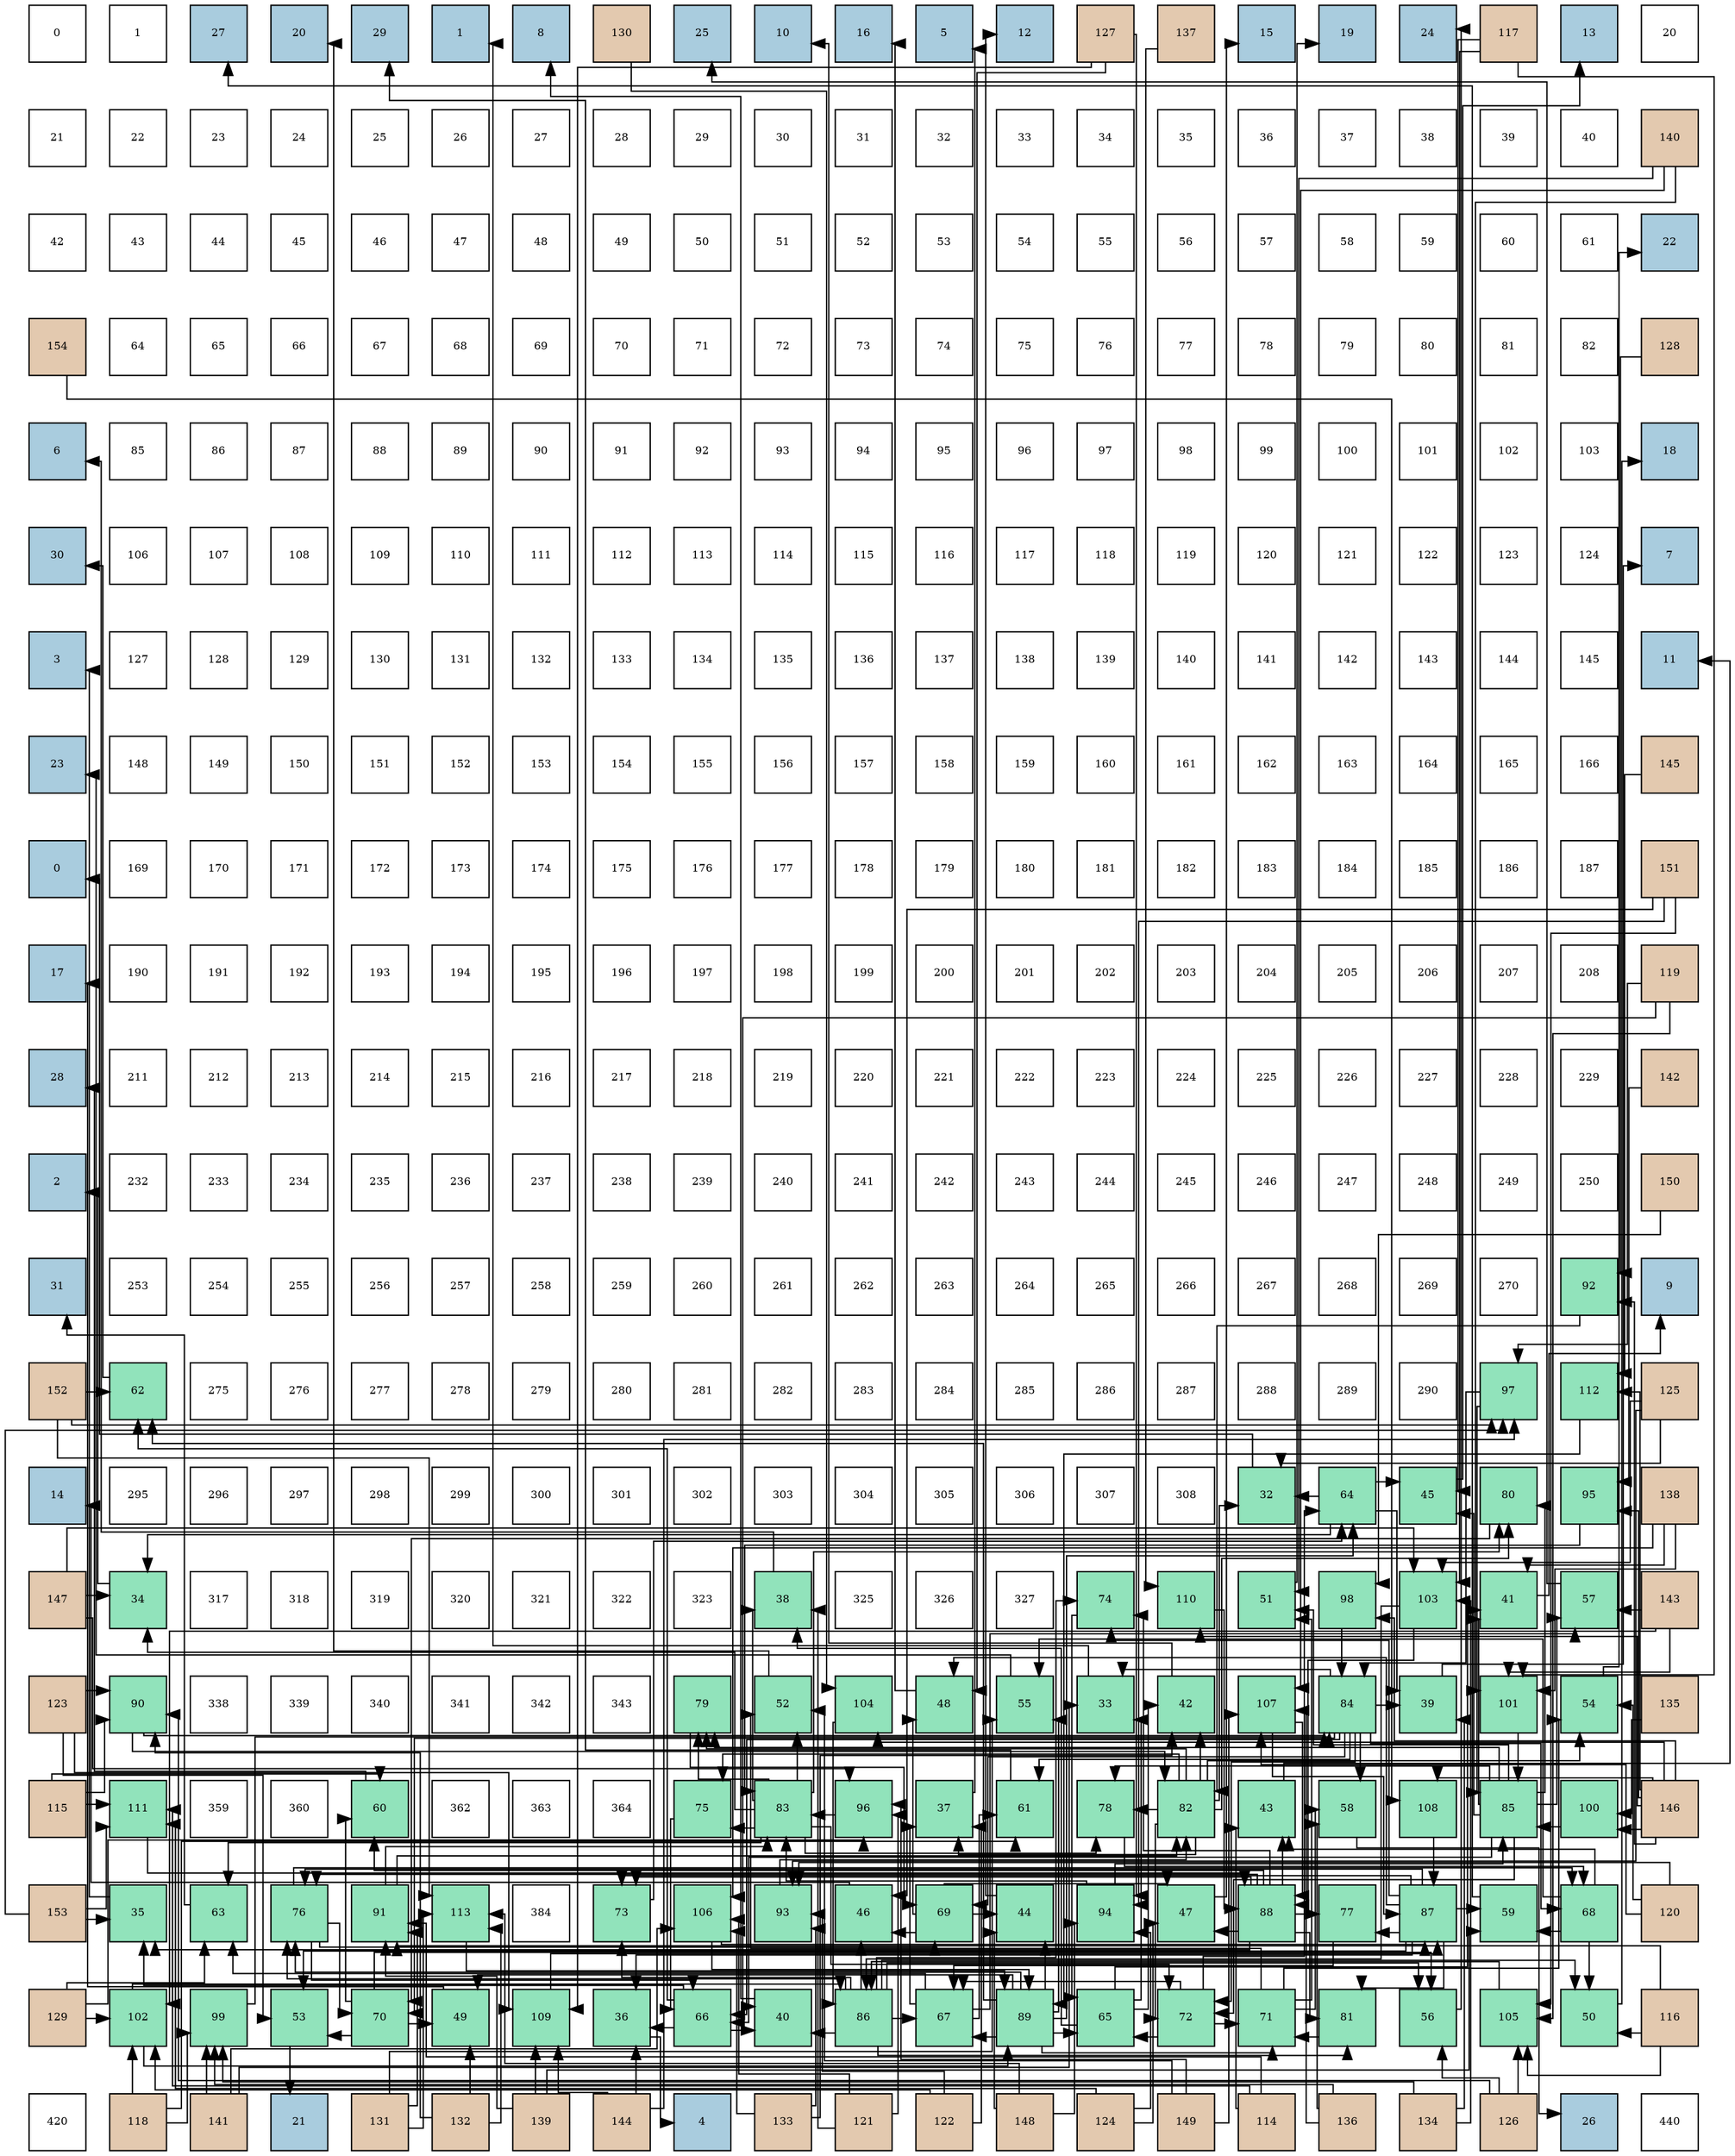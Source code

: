 digraph layout{
 rankdir=TB;
 splines=ortho;
 node [style=filled shape=square fixedsize=true width=0.6];
0[label="0", fontsize=8, fillcolor="#ffffff"];
1[label="1", fontsize=8, fillcolor="#ffffff"];
2[label="27", fontsize=8, fillcolor="#a9ccde"];
3[label="20", fontsize=8, fillcolor="#a9ccde"];
4[label="29", fontsize=8, fillcolor="#a9ccde"];
5[label="1", fontsize=8, fillcolor="#a9ccde"];
6[label="8", fontsize=8, fillcolor="#a9ccde"];
7[label="130", fontsize=8, fillcolor="#e3c9af"];
8[label="25", fontsize=8, fillcolor="#a9ccde"];
9[label="10", fontsize=8, fillcolor="#a9ccde"];
10[label="16", fontsize=8, fillcolor="#a9ccde"];
11[label="5", fontsize=8, fillcolor="#a9ccde"];
12[label="12", fontsize=8, fillcolor="#a9ccde"];
13[label="127", fontsize=8, fillcolor="#e3c9af"];
14[label="137", fontsize=8, fillcolor="#e3c9af"];
15[label="15", fontsize=8, fillcolor="#a9ccde"];
16[label="19", fontsize=8, fillcolor="#a9ccde"];
17[label="24", fontsize=8, fillcolor="#a9ccde"];
18[label="117", fontsize=8, fillcolor="#e3c9af"];
19[label="13", fontsize=8, fillcolor="#a9ccde"];
20[label="20", fontsize=8, fillcolor="#ffffff"];
21[label="21", fontsize=8, fillcolor="#ffffff"];
22[label="22", fontsize=8, fillcolor="#ffffff"];
23[label="23", fontsize=8, fillcolor="#ffffff"];
24[label="24", fontsize=8, fillcolor="#ffffff"];
25[label="25", fontsize=8, fillcolor="#ffffff"];
26[label="26", fontsize=8, fillcolor="#ffffff"];
27[label="27", fontsize=8, fillcolor="#ffffff"];
28[label="28", fontsize=8, fillcolor="#ffffff"];
29[label="29", fontsize=8, fillcolor="#ffffff"];
30[label="30", fontsize=8, fillcolor="#ffffff"];
31[label="31", fontsize=8, fillcolor="#ffffff"];
32[label="32", fontsize=8, fillcolor="#ffffff"];
33[label="33", fontsize=8, fillcolor="#ffffff"];
34[label="34", fontsize=8, fillcolor="#ffffff"];
35[label="35", fontsize=8, fillcolor="#ffffff"];
36[label="36", fontsize=8, fillcolor="#ffffff"];
37[label="37", fontsize=8, fillcolor="#ffffff"];
38[label="38", fontsize=8, fillcolor="#ffffff"];
39[label="39", fontsize=8, fillcolor="#ffffff"];
40[label="40", fontsize=8, fillcolor="#ffffff"];
41[label="140", fontsize=8, fillcolor="#e3c9af"];
42[label="42", fontsize=8, fillcolor="#ffffff"];
43[label="43", fontsize=8, fillcolor="#ffffff"];
44[label="44", fontsize=8, fillcolor="#ffffff"];
45[label="45", fontsize=8, fillcolor="#ffffff"];
46[label="46", fontsize=8, fillcolor="#ffffff"];
47[label="47", fontsize=8, fillcolor="#ffffff"];
48[label="48", fontsize=8, fillcolor="#ffffff"];
49[label="49", fontsize=8, fillcolor="#ffffff"];
50[label="50", fontsize=8, fillcolor="#ffffff"];
51[label="51", fontsize=8, fillcolor="#ffffff"];
52[label="52", fontsize=8, fillcolor="#ffffff"];
53[label="53", fontsize=8, fillcolor="#ffffff"];
54[label="54", fontsize=8, fillcolor="#ffffff"];
55[label="55", fontsize=8, fillcolor="#ffffff"];
56[label="56", fontsize=8, fillcolor="#ffffff"];
57[label="57", fontsize=8, fillcolor="#ffffff"];
58[label="58", fontsize=8, fillcolor="#ffffff"];
59[label="59", fontsize=8, fillcolor="#ffffff"];
60[label="60", fontsize=8, fillcolor="#ffffff"];
61[label="61", fontsize=8, fillcolor="#ffffff"];
62[label="22", fontsize=8, fillcolor="#a9ccde"];
63[label="154", fontsize=8, fillcolor="#e3c9af"];
64[label="64", fontsize=8, fillcolor="#ffffff"];
65[label="65", fontsize=8, fillcolor="#ffffff"];
66[label="66", fontsize=8, fillcolor="#ffffff"];
67[label="67", fontsize=8, fillcolor="#ffffff"];
68[label="68", fontsize=8, fillcolor="#ffffff"];
69[label="69", fontsize=8, fillcolor="#ffffff"];
70[label="70", fontsize=8, fillcolor="#ffffff"];
71[label="71", fontsize=8, fillcolor="#ffffff"];
72[label="72", fontsize=8, fillcolor="#ffffff"];
73[label="73", fontsize=8, fillcolor="#ffffff"];
74[label="74", fontsize=8, fillcolor="#ffffff"];
75[label="75", fontsize=8, fillcolor="#ffffff"];
76[label="76", fontsize=8, fillcolor="#ffffff"];
77[label="77", fontsize=8, fillcolor="#ffffff"];
78[label="78", fontsize=8, fillcolor="#ffffff"];
79[label="79", fontsize=8, fillcolor="#ffffff"];
80[label="80", fontsize=8, fillcolor="#ffffff"];
81[label="81", fontsize=8, fillcolor="#ffffff"];
82[label="82", fontsize=8, fillcolor="#ffffff"];
83[label="128", fontsize=8, fillcolor="#e3c9af"];
84[label="6", fontsize=8, fillcolor="#a9ccde"];
85[label="85", fontsize=8, fillcolor="#ffffff"];
86[label="86", fontsize=8, fillcolor="#ffffff"];
87[label="87", fontsize=8, fillcolor="#ffffff"];
88[label="88", fontsize=8, fillcolor="#ffffff"];
89[label="89", fontsize=8, fillcolor="#ffffff"];
90[label="90", fontsize=8, fillcolor="#ffffff"];
91[label="91", fontsize=8, fillcolor="#ffffff"];
92[label="92", fontsize=8, fillcolor="#ffffff"];
93[label="93", fontsize=8, fillcolor="#ffffff"];
94[label="94", fontsize=8, fillcolor="#ffffff"];
95[label="95", fontsize=8, fillcolor="#ffffff"];
96[label="96", fontsize=8, fillcolor="#ffffff"];
97[label="97", fontsize=8, fillcolor="#ffffff"];
98[label="98", fontsize=8, fillcolor="#ffffff"];
99[label="99", fontsize=8, fillcolor="#ffffff"];
100[label="100", fontsize=8, fillcolor="#ffffff"];
101[label="101", fontsize=8, fillcolor="#ffffff"];
102[label="102", fontsize=8, fillcolor="#ffffff"];
103[label="103", fontsize=8, fillcolor="#ffffff"];
104[label="18", fontsize=8, fillcolor="#a9ccde"];
105[label="30", fontsize=8, fillcolor="#a9ccde"];
106[label="106", fontsize=8, fillcolor="#ffffff"];
107[label="107", fontsize=8, fillcolor="#ffffff"];
108[label="108", fontsize=8, fillcolor="#ffffff"];
109[label="109", fontsize=8, fillcolor="#ffffff"];
110[label="110", fontsize=8, fillcolor="#ffffff"];
111[label="111", fontsize=8, fillcolor="#ffffff"];
112[label="112", fontsize=8, fillcolor="#ffffff"];
113[label="113", fontsize=8, fillcolor="#ffffff"];
114[label="114", fontsize=8, fillcolor="#ffffff"];
115[label="115", fontsize=8, fillcolor="#ffffff"];
116[label="116", fontsize=8, fillcolor="#ffffff"];
117[label="117", fontsize=8, fillcolor="#ffffff"];
118[label="118", fontsize=8, fillcolor="#ffffff"];
119[label="119", fontsize=8, fillcolor="#ffffff"];
120[label="120", fontsize=8, fillcolor="#ffffff"];
121[label="121", fontsize=8, fillcolor="#ffffff"];
122[label="122", fontsize=8, fillcolor="#ffffff"];
123[label="123", fontsize=8, fillcolor="#ffffff"];
124[label="124", fontsize=8, fillcolor="#ffffff"];
125[label="7", fontsize=8, fillcolor="#a9ccde"];
126[label="3", fontsize=8, fillcolor="#a9ccde"];
127[label="127", fontsize=8, fillcolor="#ffffff"];
128[label="128", fontsize=8, fillcolor="#ffffff"];
129[label="129", fontsize=8, fillcolor="#ffffff"];
130[label="130", fontsize=8, fillcolor="#ffffff"];
131[label="131", fontsize=8, fillcolor="#ffffff"];
132[label="132", fontsize=8, fillcolor="#ffffff"];
133[label="133", fontsize=8, fillcolor="#ffffff"];
134[label="134", fontsize=8, fillcolor="#ffffff"];
135[label="135", fontsize=8, fillcolor="#ffffff"];
136[label="136", fontsize=8, fillcolor="#ffffff"];
137[label="137", fontsize=8, fillcolor="#ffffff"];
138[label="138", fontsize=8, fillcolor="#ffffff"];
139[label="139", fontsize=8, fillcolor="#ffffff"];
140[label="140", fontsize=8, fillcolor="#ffffff"];
141[label="141", fontsize=8, fillcolor="#ffffff"];
142[label="142", fontsize=8, fillcolor="#ffffff"];
143[label="143", fontsize=8, fillcolor="#ffffff"];
144[label="144", fontsize=8, fillcolor="#ffffff"];
145[label="145", fontsize=8, fillcolor="#ffffff"];
146[label="11", fontsize=8, fillcolor="#a9ccde"];
147[label="23", fontsize=8, fillcolor="#a9ccde"];
148[label="148", fontsize=8, fillcolor="#ffffff"];
149[label="149", fontsize=8, fillcolor="#ffffff"];
150[label="150", fontsize=8, fillcolor="#ffffff"];
151[label="151", fontsize=8, fillcolor="#ffffff"];
152[label="152", fontsize=8, fillcolor="#ffffff"];
153[label="153", fontsize=8, fillcolor="#ffffff"];
154[label="154", fontsize=8, fillcolor="#ffffff"];
155[label="155", fontsize=8, fillcolor="#ffffff"];
156[label="156", fontsize=8, fillcolor="#ffffff"];
157[label="157", fontsize=8, fillcolor="#ffffff"];
158[label="158", fontsize=8, fillcolor="#ffffff"];
159[label="159", fontsize=8, fillcolor="#ffffff"];
160[label="160", fontsize=8, fillcolor="#ffffff"];
161[label="161", fontsize=8, fillcolor="#ffffff"];
162[label="162", fontsize=8, fillcolor="#ffffff"];
163[label="163", fontsize=8, fillcolor="#ffffff"];
164[label="164", fontsize=8, fillcolor="#ffffff"];
165[label="165", fontsize=8, fillcolor="#ffffff"];
166[label="166", fontsize=8, fillcolor="#ffffff"];
167[label="145", fontsize=8, fillcolor="#e3c9af"];
168[label="0", fontsize=8, fillcolor="#a9ccde"];
169[label="169", fontsize=8, fillcolor="#ffffff"];
170[label="170", fontsize=8, fillcolor="#ffffff"];
171[label="171", fontsize=8, fillcolor="#ffffff"];
172[label="172", fontsize=8, fillcolor="#ffffff"];
173[label="173", fontsize=8, fillcolor="#ffffff"];
174[label="174", fontsize=8, fillcolor="#ffffff"];
175[label="175", fontsize=8, fillcolor="#ffffff"];
176[label="176", fontsize=8, fillcolor="#ffffff"];
177[label="177", fontsize=8, fillcolor="#ffffff"];
178[label="178", fontsize=8, fillcolor="#ffffff"];
179[label="179", fontsize=8, fillcolor="#ffffff"];
180[label="180", fontsize=8, fillcolor="#ffffff"];
181[label="181", fontsize=8, fillcolor="#ffffff"];
182[label="182", fontsize=8, fillcolor="#ffffff"];
183[label="183", fontsize=8, fillcolor="#ffffff"];
184[label="184", fontsize=8, fillcolor="#ffffff"];
185[label="185", fontsize=8, fillcolor="#ffffff"];
186[label="186", fontsize=8, fillcolor="#ffffff"];
187[label="187", fontsize=8, fillcolor="#ffffff"];
188[label="151", fontsize=8, fillcolor="#e3c9af"];
189[label="17", fontsize=8, fillcolor="#a9ccde"];
190[label="190", fontsize=8, fillcolor="#ffffff"];
191[label="191", fontsize=8, fillcolor="#ffffff"];
192[label="192", fontsize=8, fillcolor="#ffffff"];
193[label="193", fontsize=8, fillcolor="#ffffff"];
194[label="194", fontsize=8, fillcolor="#ffffff"];
195[label="195", fontsize=8, fillcolor="#ffffff"];
196[label="196", fontsize=8, fillcolor="#ffffff"];
197[label="197", fontsize=8, fillcolor="#ffffff"];
198[label="198", fontsize=8, fillcolor="#ffffff"];
199[label="199", fontsize=8, fillcolor="#ffffff"];
200[label="200", fontsize=8, fillcolor="#ffffff"];
201[label="201", fontsize=8, fillcolor="#ffffff"];
202[label="202", fontsize=8, fillcolor="#ffffff"];
203[label="203", fontsize=8, fillcolor="#ffffff"];
204[label="204", fontsize=8, fillcolor="#ffffff"];
205[label="205", fontsize=8, fillcolor="#ffffff"];
206[label="206", fontsize=8, fillcolor="#ffffff"];
207[label="207", fontsize=8, fillcolor="#ffffff"];
208[label="208", fontsize=8, fillcolor="#ffffff"];
209[label="119", fontsize=8, fillcolor="#e3c9af"];
210[label="28", fontsize=8, fillcolor="#a9ccde"];
211[label="211", fontsize=8, fillcolor="#ffffff"];
212[label="212", fontsize=8, fillcolor="#ffffff"];
213[label="213", fontsize=8, fillcolor="#ffffff"];
214[label="214", fontsize=8, fillcolor="#ffffff"];
215[label="215", fontsize=8, fillcolor="#ffffff"];
216[label="216", fontsize=8, fillcolor="#ffffff"];
217[label="217", fontsize=8, fillcolor="#ffffff"];
218[label="218", fontsize=8, fillcolor="#ffffff"];
219[label="219", fontsize=8, fillcolor="#ffffff"];
220[label="220", fontsize=8, fillcolor="#ffffff"];
221[label="221", fontsize=8, fillcolor="#ffffff"];
222[label="222", fontsize=8, fillcolor="#ffffff"];
223[label="223", fontsize=8, fillcolor="#ffffff"];
224[label="224", fontsize=8, fillcolor="#ffffff"];
225[label="225", fontsize=8, fillcolor="#ffffff"];
226[label="226", fontsize=8, fillcolor="#ffffff"];
227[label="227", fontsize=8, fillcolor="#ffffff"];
228[label="228", fontsize=8, fillcolor="#ffffff"];
229[label="229", fontsize=8, fillcolor="#ffffff"];
230[label="142", fontsize=8, fillcolor="#e3c9af"];
231[label="2", fontsize=8, fillcolor="#a9ccde"];
232[label="232", fontsize=8, fillcolor="#ffffff"];
233[label="233", fontsize=8, fillcolor="#ffffff"];
234[label="234", fontsize=8, fillcolor="#ffffff"];
235[label="235", fontsize=8, fillcolor="#ffffff"];
236[label="236", fontsize=8, fillcolor="#ffffff"];
237[label="237", fontsize=8, fillcolor="#ffffff"];
238[label="238", fontsize=8, fillcolor="#ffffff"];
239[label="239", fontsize=8, fillcolor="#ffffff"];
240[label="240", fontsize=8, fillcolor="#ffffff"];
241[label="241", fontsize=8, fillcolor="#ffffff"];
242[label="242", fontsize=8, fillcolor="#ffffff"];
243[label="243", fontsize=8, fillcolor="#ffffff"];
244[label="244", fontsize=8, fillcolor="#ffffff"];
245[label="245", fontsize=8, fillcolor="#ffffff"];
246[label="246", fontsize=8, fillcolor="#ffffff"];
247[label="247", fontsize=8, fillcolor="#ffffff"];
248[label="248", fontsize=8, fillcolor="#ffffff"];
249[label="249", fontsize=8, fillcolor="#ffffff"];
250[label="250", fontsize=8, fillcolor="#ffffff"];
251[label="150", fontsize=8, fillcolor="#e3c9af"];
252[label="31", fontsize=8, fillcolor="#a9ccde"];
253[label="253", fontsize=8, fillcolor="#ffffff"];
254[label="254", fontsize=8, fillcolor="#ffffff"];
255[label="255", fontsize=8, fillcolor="#ffffff"];
256[label="256", fontsize=8, fillcolor="#ffffff"];
257[label="257", fontsize=8, fillcolor="#ffffff"];
258[label="258", fontsize=8, fillcolor="#ffffff"];
259[label="259", fontsize=8, fillcolor="#ffffff"];
260[label="260", fontsize=8, fillcolor="#ffffff"];
261[label="261", fontsize=8, fillcolor="#ffffff"];
262[label="262", fontsize=8, fillcolor="#ffffff"];
263[label="263", fontsize=8, fillcolor="#ffffff"];
264[label="264", fontsize=8, fillcolor="#ffffff"];
265[label="265", fontsize=8, fillcolor="#ffffff"];
266[label="266", fontsize=8, fillcolor="#ffffff"];
267[label="267", fontsize=8, fillcolor="#ffffff"];
268[label="268", fontsize=8, fillcolor="#ffffff"];
269[label="269", fontsize=8, fillcolor="#ffffff"];
270[label="270", fontsize=8, fillcolor="#ffffff"];
271[label="92", fontsize=8, fillcolor="#91e3bb"];
272[label="9", fontsize=8, fillcolor="#a9ccde"];
273[label="152", fontsize=8, fillcolor="#e3c9af"];
274[label="62", fontsize=8, fillcolor="#91e3bb"];
275[label="275", fontsize=8, fillcolor="#ffffff"];
276[label="276", fontsize=8, fillcolor="#ffffff"];
277[label="277", fontsize=8, fillcolor="#ffffff"];
278[label="278", fontsize=8, fillcolor="#ffffff"];
279[label="279", fontsize=8, fillcolor="#ffffff"];
280[label="280", fontsize=8, fillcolor="#ffffff"];
281[label="281", fontsize=8, fillcolor="#ffffff"];
282[label="282", fontsize=8, fillcolor="#ffffff"];
283[label="283", fontsize=8, fillcolor="#ffffff"];
284[label="284", fontsize=8, fillcolor="#ffffff"];
285[label="285", fontsize=8, fillcolor="#ffffff"];
286[label="286", fontsize=8, fillcolor="#ffffff"];
287[label="287", fontsize=8, fillcolor="#ffffff"];
288[label="288", fontsize=8, fillcolor="#ffffff"];
289[label="289", fontsize=8, fillcolor="#ffffff"];
290[label="290", fontsize=8, fillcolor="#ffffff"];
291[label="97", fontsize=8, fillcolor="#91e3bb"];
292[label="112", fontsize=8, fillcolor="#91e3bb"];
293[label="125", fontsize=8, fillcolor="#e3c9af"];
294[label="14", fontsize=8, fillcolor="#a9ccde"];
295[label="295", fontsize=8, fillcolor="#ffffff"];
296[label="296", fontsize=8, fillcolor="#ffffff"];
297[label="297", fontsize=8, fillcolor="#ffffff"];
298[label="298", fontsize=8, fillcolor="#ffffff"];
299[label="299", fontsize=8, fillcolor="#ffffff"];
300[label="300", fontsize=8, fillcolor="#ffffff"];
301[label="301", fontsize=8, fillcolor="#ffffff"];
302[label="302", fontsize=8, fillcolor="#ffffff"];
303[label="303", fontsize=8, fillcolor="#ffffff"];
304[label="304", fontsize=8, fillcolor="#ffffff"];
305[label="305", fontsize=8, fillcolor="#ffffff"];
306[label="306", fontsize=8, fillcolor="#ffffff"];
307[label="307", fontsize=8, fillcolor="#ffffff"];
308[label="308", fontsize=8, fillcolor="#ffffff"];
309[label="32", fontsize=8, fillcolor="#91e3bb"];
310[label="64", fontsize=8, fillcolor="#91e3bb"];
311[label="45", fontsize=8, fillcolor="#91e3bb"];
312[label="80", fontsize=8, fillcolor="#91e3bb"];
313[label="95", fontsize=8, fillcolor="#91e3bb"];
314[label="138", fontsize=8, fillcolor="#e3c9af"];
315[label="147", fontsize=8, fillcolor="#e3c9af"];
316[label="34", fontsize=8, fillcolor="#91e3bb"];
317[label="317", fontsize=8, fillcolor="#ffffff"];
318[label="318", fontsize=8, fillcolor="#ffffff"];
319[label="319", fontsize=8, fillcolor="#ffffff"];
320[label="320", fontsize=8, fillcolor="#ffffff"];
321[label="321", fontsize=8, fillcolor="#ffffff"];
322[label="322", fontsize=8, fillcolor="#ffffff"];
323[label="323", fontsize=8, fillcolor="#ffffff"];
324[label="38", fontsize=8, fillcolor="#91e3bb"];
325[label="325", fontsize=8, fillcolor="#ffffff"];
326[label="326", fontsize=8, fillcolor="#ffffff"];
327[label="327", fontsize=8, fillcolor="#ffffff"];
328[label="74", fontsize=8, fillcolor="#91e3bb"];
329[label="110", fontsize=8, fillcolor="#91e3bb"];
330[label="51", fontsize=8, fillcolor="#91e3bb"];
331[label="98", fontsize=8, fillcolor="#91e3bb"];
332[label="103", fontsize=8, fillcolor="#91e3bb"];
333[label="41", fontsize=8, fillcolor="#91e3bb"];
334[label="57", fontsize=8, fillcolor="#91e3bb"];
335[label="143", fontsize=8, fillcolor="#e3c9af"];
336[label="123", fontsize=8, fillcolor="#e3c9af"];
337[label="90", fontsize=8, fillcolor="#91e3bb"];
338[label="338", fontsize=8, fillcolor="#ffffff"];
339[label="339", fontsize=8, fillcolor="#ffffff"];
340[label="340", fontsize=8, fillcolor="#ffffff"];
341[label="341", fontsize=8, fillcolor="#ffffff"];
342[label="342", fontsize=8, fillcolor="#ffffff"];
343[label="343", fontsize=8, fillcolor="#ffffff"];
344[label="79", fontsize=8, fillcolor="#91e3bb"];
345[label="52", fontsize=8, fillcolor="#91e3bb"];
346[label="104", fontsize=8, fillcolor="#91e3bb"];
347[label="48", fontsize=8, fillcolor="#91e3bb"];
348[label="55", fontsize=8, fillcolor="#91e3bb"];
349[label="33", fontsize=8, fillcolor="#91e3bb"];
350[label="42", fontsize=8, fillcolor="#91e3bb"];
351[label="107", fontsize=8, fillcolor="#91e3bb"];
352[label="84", fontsize=8, fillcolor="#91e3bb"];
353[label="39", fontsize=8, fillcolor="#91e3bb"];
354[label="101", fontsize=8, fillcolor="#91e3bb"];
355[label="54", fontsize=8, fillcolor="#91e3bb"];
356[label="135", fontsize=8, fillcolor="#e3c9af"];
357[label="115", fontsize=8, fillcolor="#e3c9af"];
358[label="111", fontsize=8, fillcolor="#91e3bb"];
359[label="359", fontsize=8, fillcolor="#ffffff"];
360[label="360", fontsize=8, fillcolor="#ffffff"];
361[label="60", fontsize=8, fillcolor="#91e3bb"];
362[label="362", fontsize=8, fillcolor="#ffffff"];
363[label="363", fontsize=8, fillcolor="#ffffff"];
364[label="364", fontsize=8, fillcolor="#ffffff"];
365[label="75", fontsize=8, fillcolor="#91e3bb"];
366[label="83", fontsize=8, fillcolor="#91e3bb"];
367[label="96", fontsize=8, fillcolor="#91e3bb"];
368[label="37", fontsize=8, fillcolor="#91e3bb"];
369[label="61", fontsize=8, fillcolor="#91e3bb"];
370[label="78", fontsize=8, fillcolor="#91e3bb"];
371[label="82", fontsize=8, fillcolor="#91e3bb"];
372[label="43", fontsize=8, fillcolor="#91e3bb"];
373[label="58", fontsize=8, fillcolor="#91e3bb"];
374[label="108", fontsize=8, fillcolor="#91e3bb"];
375[label="85", fontsize=8, fillcolor="#91e3bb"];
376[label="100", fontsize=8, fillcolor="#91e3bb"];
377[label="146", fontsize=8, fillcolor="#e3c9af"];
378[label="153", fontsize=8, fillcolor="#e3c9af"];
379[label="35", fontsize=8, fillcolor="#91e3bb"];
380[label="63", fontsize=8, fillcolor="#91e3bb"];
381[label="76", fontsize=8, fillcolor="#91e3bb"];
382[label="91", fontsize=8, fillcolor="#91e3bb"];
383[label="113", fontsize=8, fillcolor="#91e3bb"];
384[label="384", fontsize=8, fillcolor="#ffffff"];
385[label="73", fontsize=8, fillcolor="#91e3bb"];
386[label="106", fontsize=8, fillcolor="#91e3bb"];
387[label="93", fontsize=8, fillcolor="#91e3bb"];
388[label="46", fontsize=8, fillcolor="#91e3bb"];
389[label="69", fontsize=8, fillcolor="#91e3bb"];
390[label="44", fontsize=8, fillcolor="#91e3bb"];
391[label="94", fontsize=8, fillcolor="#91e3bb"];
392[label="47", fontsize=8, fillcolor="#91e3bb"];
393[label="88", fontsize=8, fillcolor="#91e3bb"];
394[label="77", fontsize=8, fillcolor="#91e3bb"];
395[label="87", fontsize=8, fillcolor="#91e3bb"];
396[label="59", fontsize=8, fillcolor="#91e3bb"];
397[label="68", fontsize=8, fillcolor="#91e3bb"];
398[label="120", fontsize=8, fillcolor="#e3c9af"];
399[label="129", fontsize=8, fillcolor="#e3c9af"];
400[label="102", fontsize=8, fillcolor="#91e3bb"];
401[label="99", fontsize=8, fillcolor="#91e3bb"];
402[label="53", fontsize=8, fillcolor="#91e3bb"];
403[label="70", fontsize=8, fillcolor="#91e3bb"];
404[label="49", fontsize=8, fillcolor="#91e3bb"];
405[label="109", fontsize=8, fillcolor="#91e3bb"];
406[label="36", fontsize=8, fillcolor="#91e3bb"];
407[label="66", fontsize=8, fillcolor="#91e3bb"];
408[label="40", fontsize=8, fillcolor="#91e3bb"];
409[label="86", fontsize=8, fillcolor="#91e3bb"];
410[label="67", fontsize=8, fillcolor="#91e3bb"];
411[label="89", fontsize=8, fillcolor="#91e3bb"];
412[label="65", fontsize=8, fillcolor="#91e3bb"];
413[label="72", fontsize=8, fillcolor="#91e3bb"];
414[label="71", fontsize=8, fillcolor="#91e3bb"];
415[label="81", fontsize=8, fillcolor="#91e3bb"];
416[label="56", fontsize=8, fillcolor="#91e3bb"];
417[label="105", fontsize=8, fillcolor="#91e3bb"];
418[label="50", fontsize=8, fillcolor="#91e3bb"];
419[label="116", fontsize=8, fillcolor="#e3c9af"];
420[label="420", fontsize=8, fillcolor="#ffffff"];
421[label="118", fontsize=8, fillcolor="#e3c9af"];
422[label="141", fontsize=8, fillcolor="#e3c9af"];
423[label="21", fontsize=8, fillcolor="#a9ccde"];
424[label="131", fontsize=8, fillcolor="#e3c9af"];
425[label="132", fontsize=8, fillcolor="#e3c9af"];
426[label="139", fontsize=8, fillcolor="#e3c9af"];
427[label="144", fontsize=8, fillcolor="#e3c9af"];
428[label="4", fontsize=8, fillcolor="#a9ccde"];
429[label="133", fontsize=8, fillcolor="#e3c9af"];
430[label="121", fontsize=8, fillcolor="#e3c9af"];
431[label="122", fontsize=8, fillcolor="#e3c9af"];
432[label="148", fontsize=8, fillcolor="#e3c9af"];
433[label="124", fontsize=8, fillcolor="#e3c9af"];
434[label="149", fontsize=8, fillcolor="#e3c9af"];
435[label="114", fontsize=8, fillcolor="#e3c9af"];
436[label="136", fontsize=8, fillcolor="#e3c9af"];
437[label="134", fontsize=8, fillcolor="#e3c9af"];
438[label="126", fontsize=8, fillcolor="#e3c9af"];
439[label="26", fontsize=8, fillcolor="#a9ccde"];
440[label="440", fontsize=8, fillcolor="#ffffff"];
edge [constraint=false, style=vis];309 -> 168;
349 -> 5;
316 -> 231;
379 -> 126;
406 -> 428;
368 -> 11;
324 -> 84;
353 -> 125;
408 -> 6;
333 -> 272;
350 -> 9;
372 -> 146;
390 -> 12;
311 -> 19;
388 -> 294;
392 -> 15;
347 -> 10;
404 -> 189;
418 -> 104;
330 -> 16;
345 -> 3;
402 -> 423;
355 -> 62;
348 -> 147;
416 -> 17;
334 -> 8;
373 -> 439;
396 -> 2;
361 -> 210;
369 -> 4;
274 -> 105;
380 -> 252;
310 -> 309;
310 -> 316;
310 -> 353;
310 -> 311;
412 -> 349;
412 -> 324;
412 -> 333;
412 -> 350;
407 -> 379;
407 -> 406;
407 -> 408;
407 -> 274;
410 -> 368;
410 -> 334;
410 -> 369;
410 -> 380;
397 -> 372;
397 -> 418;
397 -> 348;
397 -> 396;
389 -> 390;
389 -> 388;
389 -> 392;
389 -> 347;
403 -> 404;
403 -> 402;
403 -> 416;
403 -> 361;
414 -> 330;
414 -> 345;
414 -> 355;
414 -> 373;
413 -> 310;
413 -> 412;
413 -> 410;
413 -> 414;
385 -> 310;
328 -> 412;
365 -> 407;
381 -> 407;
381 -> 397;
381 -> 389;
381 -> 403;
394 -> 410;
370 -> 397;
344 -> 389;
312 -> 403;
415 -> 414;
371 -> 309;
371 -> 368;
371 -> 350;
371 -> 355;
371 -> 413;
371 -> 365;
371 -> 370;
371 -> 344;
371 -> 312;
366 -> 316;
366 -> 324;
366 -> 345;
366 -> 380;
366 -> 413;
366 -> 365;
366 -> 370;
366 -> 344;
366 -> 312;
352 -> 349;
352 -> 353;
352 -> 373;
352 -> 369;
352 -> 407;
352 -> 397;
352 -> 389;
352 -> 403;
352 -> 413;
375 -> 333;
375 -> 311;
375 -> 330;
375 -> 334;
375 -> 407;
375 -> 413;
375 -> 370;
375 -> 344;
375 -> 312;
409 -> 408;
409 -> 388;
409 -> 418;
409 -> 416;
409 -> 410;
409 -> 385;
409 -> 328;
409 -> 381;
409 -> 415;
395 -> 406;
395 -> 347;
395 -> 402;
395 -> 396;
395 -> 385;
395 -> 328;
395 -> 381;
395 -> 394;
395 -> 415;
393 -> 379;
393 -> 372;
393 -> 392;
393 -> 361;
393 -> 385;
393 -> 328;
393 -> 381;
393 -> 394;
393 -> 415;
411 -> 390;
411 -> 404;
411 -> 348;
411 -> 274;
411 -> 310;
411 -> 412;
411 -> 410;
411 -> 414;
411 -> 381;
337 -> 371;
337 -> 352;
382 -> 371;
382 -> 366;
271 -> 371;
387 -> 371;
391 -> 366;
391 -> 375;
313 -> 366;
367 -> 366;
291 -> 352;
291 -> 375;
331 -> 352;
401 -> 352;
376 -> 375;
354 -> 375;
400 -> 409;
400 -> 411;
332 -> 409;
332 -> 393;
346 -> 409;
417 -> 409;
386 -> 395;
386 -> 411;
351 -> 395;
351 -> 393;
374 -> 395;
405 -> 395;
329 -> 393;
358 -> 393;
292 -> 411;
383 -> 411;
435 -> 372;
435 -> 382;
435 -> 358;
357 -> 361;
357 -> 337;
357 -> 358;
419 -> 418;
419 -> 382;
419 -> 417;
18 -> 311;
18 -> 354;
18 -> 332;
421 -> 369;
421 -> 401;
421 -> 400;
209 -> 408;
209 -> 291;
209 -> 417;
398 -> 355;
398 -> 387;
398 -> 351;
430 -> 324;
430 -> 367;
430 -> 386;
431 -> 368;
431 -> 387;
431 -> 400;
336 -> 402;
336 -> 337;
336 -> 405;
433 -> 392;
433 -> 391;
433 -> 358;
293 -> 309;
293 -> 387;
293 -> 332;
438 -> 416;
438 -> 337;
438 -> 417;
13 -> 347;
13 -> 391;
13 -> 405;
83 -> 271;
399 -> 380;
399 -> 367;
399 -> 400;
7 -> 346;
424 -> 348;
424 -> 382;
424 -> 383;
425 -> 404;
425 -> 337;
425 -> 383;
429 -> 350;
429 -> 387;
429 -> 386;
437 -> 353;
437 -> 401;
437 -> 332;
356 -> 376;
436 -> 373;
436 -> 401;
436 -> 351;
14 -> 329;
314 -> 333;
314 -> 354;
314 -> 386;
426 -> 396;
426 -> 382;
426 -> 405;
41 -> 330;
41 -> 354;
41 -> 351;
422 -> 349;
422 -> 401;
422 -> 386;
230 -> 313;
335 -> 334;
335 -> 354;
335 -> 400;
427 -> 406;
427 -> 291;
427 -> 405;
167 -> 292;
377 -> 271;
377 -> 313;
377 -> 331;
377 -> 376;
377 -> 346;
377 -> 374;
377 -> 329;
377 -> 292;
315 -> 316;
315 -> 367;
315 -> 332;
432 -> 390;
432 -> 391;
432 -> 383;
434 -> 345;
434 -> 367;
434 -> 351;
251 -> 331;
188 -> 388;
188 -> 391;
188 -> 417;
273 -> 274;
273 -> 291;
273 -> 383;
378 -> 379;
378 -> 291;
378 -> 358;
63 -> 374;
edge [constraint=true, style=invis];
0 -> 21 -> 42 -> 63 -> 84 -> 105 -> 126 -> 147 -> 168 -> 189 -> 210 -> 231 -> 252 -> 273 -> 294 -> 315 -> 336 -> 357 -> 378 -> 399 -> 420;
1 -> 22 -> 43 -> 64 -> 85 -> 106 -> 127 -> 148 -> 169 -> 190 -> 211 -> 232 -> 253 -> 274 -> 295 -> 316 -> 337 -> 358 -> 379 -> 400 -> 421;
2 -> 23 -> 44 -> 65 -> 86 -> 107 -> 128 -> 149 -> 170 -> 191 -> 212 -> 233 -> 254 -> 275 -> 296 -> 317 -> 338 -> 359 -> 380 -> 401 -> 422;
3 -> 24 -> 45 -> 66 -> 87 -> 108 -> 129 -> 150 -> 171 -> 192 -> 213 -> 234 -> 255 -> 276 -> 297 -> 318 -> 339 -> 360 -> 381 -> 402 -> 423;
4 -> 25 -> 46 -> 67 -> 88 -> 109 -> 130 -> 151 -> 172 -> 193 -> 214 -> 235 -> 256 -> 277 -> 298 -> 319 -> 340 -> 361 -> 382 -> 403 -> 424;
5 -> 26 -> 47 -> 68 -> 89 -> 110 -> 131 -> 152 -> 173 -> 194 -> 215 -> 236 -> 257 -> 278 -> 299 -> 320 -> 341 -> 362 -> 383 -> 404 -> 425;
6 -> 27 -> 48 -> 69 -> 90 -> 111 -> 132 -> 153 -> 174 -> 195 -> 216 -> 237 -> 258 -> 279 -> 300 -> 321 -> 342 -> 363 -> 384 -> 405 -> 426;
7 -> 28 -> 49 -> 70 -> 91 -> 112 -> 133 -> 154 -> 175 -> 196 -> 217 -> 238 -> 259 -> 280 -> 301 -> 322 -> 343 -> 364 -> 385 -> 406 -> 427;
8 -> 29 -> 50 -> 71 -> 92 -> 113 -> 134 -> 155 -> 176 -> 197 -> 218 -> 239 -> 260 -> 281 -> 302 -> 323 -> 344 -> 365 -> 386 -> 407 -> 428;
9 -> 30 -> 51 -> 72 -> 93 -> 114 -> 135 -> 156 -> 177 -> 198 -> 219 -> 240 -> 261 -> 282 -> 303 -> 324 -> 345 -> 366 -> 387 -> 408 -> 429;
10 -> 31 -> 52 -> 73 -> 94 -> 115 -> 136 -> 157 -> 178 -> 199 -> 220 -> 241 -> 262 -> 283 -> 304 -> 325 -> 346 -> 367 -> 388 -> 409 -> 430;
11 -> 32 -> 53 -> 74 -> 95 -> 116 -> 137 -> 158 -> 179 -> 200 -> 221 -> 242 -> 263 -> 284 -> 305 -> 326 -> 347 -> 368 -> 389 -> 410 -> 431;
12 -> 33 -> 54 -> 75 -> 96 -> 117 -> 138 -> 159 -> 180 -> 201 -> 222 -> 243 -> 264 -> 285 -> 306 -> 327 -> 348 -> 369 -> 390 -> 411 -> 432;
13 -> 34 -> 55 -> 76 -> 97 -> 118 -> 139 -> 160 -> 181 -> 202 -> 223 -> 244 -> 265 -> 286 -> 307 -> 328 -> 349 -> 370 -> 391 -> 412 -> 433;
14 -> 35 -> 56 -> 77 -> 98 -> 119 -> 140 -> 161 -> 182 -> 203 -> 224 -> 245 -> 266 -> 287 -> 308 -> 329 -> 350 -> 371 -> 392 -> 413 -> 434;
15 -> 36 -> 57 -> 78 -> 99 -> 120 -> 141 -> 162 -> 183 -> 204 -> 225 -> 246 -> 267 -> 288 -> 309 -> 330 -> 351 -> 372 -> 393 -> 414 -> 435;
16 -> 37 -> 58 -> 79 -> 100 -> 121 -> 142 -> 163 -> 184 -> 205 -> 226 -> 247 -> 268 -> 289 -> 310 -> 331 -> 352 -> 373 -> 394 -> 415 -> 436;
17 -> 38 -> 59 -> 80 -> 101 -> 122 -> 143 -> 164 -> 185 -> 206 -> 227 -> 248 -> 269 -> 290 -> 311 -> 332 -> 353 -> 374 -> 395 -> 416 -> 437;
18 -> 39 -> 60 -> 81 -> 102 -> 123 -> 144 -> 165 -> 186 -> 207 -> 228 -> 249 -> 270 -> 291 -> 312 -> 333 -> 354 -> 375 -> 396 -> 417 -> 438;
19 -> 40 -> 61 -> 82 -> 103 -> 124 -> 145 -> 166 -> 187 -> 208 -> 229 -> 250 -> 271 -> 292 -> 313 -> 334 -> 355 -> 376 -> 397 -> 418 -> 439;
20 -> 41 -> 62 -> 83 -> 104 -> 125 -> 146 -> 167 -> 188 -> 209 -> 230 -> 251 -> 272 -> 293 -> 314 -> 335 -> 356 -> 377 -> 398 -> 419 -> 440;
rank = same {0 -> 1 -> 2 -> 3 -> 4 -> 5 -> 6 -> 7 -> 8 -> 9 -> 10 -> 11 -> 12 -> 13 -> 14 -> 15 -> 16 -> 17 -> 18 -> 19 -> 20};
rank = same {21 -> 22 -> 23 -> 24 -> 25 -> 26 -> 27 -> 28 -> 29 -> 30 -> 31 -> 32 -> 33 -> 34 -> 35 -> 36 -> 37 -> 38 -> 39 -> 40 -> 41};
rank = same {42 -> 43 -> 44 -> 45 -> 46 -> 47 -> 48 -> 49 -> 50 -> 51 -> 52 -> 53 -> 54 -> 55 -> 56 -> 57 -> 58 -> 59 -> 60 -> 61 -> 62};
rank = same {63 -> 64 -> 65 -> 66 -> 67 -> 68 -> 69 -> 70 -> 71 -> 72 -> 73 -> 74 -> 75 -> 76 -> 77 -> 78 -> 79 -> 80 -> 81 -> 82 -> 83};
rank = same {84 -> 85 -> 86 -> 87 -> 88 -> 89 -> 90 -> 91 -> 92 -> 93 -> 94 -> 95 -> 96 -> 97 -> 98 -> 99 -> 100 -> 101 -> 102 -> 103 -> 104};
rank = same {105 -> 106 -> 107 -> 108 -> 109 -> 110 -> 111 -> 112 -> 113 -> 114 -> 115 -> 116 -> 117 -> 118 -> 119 -> 120 -> 121 -> 122 -> 123 -> 124 -> 125};
rank = same {126 -> 127 -> 128 -> 129 -> 130 -> 131 -> 132 -> 133 -> 134 -> 135 -> 136 -> 137 -> 138 -> 139 -> 140 -> 141 -> 142 -> 143 -> 144 -> 145 -> 146};
rank = same {147 -> 148 -> 149 -> 150 -> 151 -> 152 -> 153 -> 154 -> 155 -> 156 -> 157 -> 158 -> 159 -> 160 -> 161 -> 162 -> 163 -> 164 -> 165 -> 166 -> 167};
rank = same {168 -> 169 -> 170 -> 171 -> 172 -> 173 -> 174 -> 175 -> 176 -> 177 -> 178 -> 179 -> 180 -> 181 -> 182 -> 183 -> 184 -> 185 -> 186 -> 187 -> 188};
rank = same {189 -> 190 -> 191 -> 192 -> 193 -> 194 -> 195 -> 196 -> 197 -> 198 -> 199 -> 200 -> 201 -> 202 -> 203 -> 204 -> 205 -> 206 -> 207 -> 208 -> 209};
rank = same {210 -> 211 -> 212 -> 213 -> 214 -> 215 -> 216 -> 217 -> 218 -> 219 -> 220 -> 221 -> 222 -> 223 -> 224 -> 225 -> 226 -> 227 -> 228 -> 229 -> 230};
rank = same {231 -> 232 -> 233 -> 234 -> 235 -> 236 -> 237 -> 238 -> 239 -> 240 -> 241 -> 242 -> 243 -> 244 -> 245 -> 246 -> 247 -> 248 -> 249 -> 250 -> 251};
rank = same {252 -> 253 -> 254 -> 255 -> 256 -> 257 -> 258 -> 259 -> 260 -> 261 -> 262 -> 263 -> 264 -> 265 -> 266 -> 267 -> 268 -> 269 -> 270 -> 271 -> 272};
rank = same {273 -> 274 -> 275 -> 276 -> 277 -> 278 -> 279 -> 280 -> 281 -> 282 -> 283 -> 284 -> 285 -> 286 -> 287 -> 288 -> 289 -> 290 -> 291 -> 292 -> 293};
rank = same {294 -> 295 -> 296 -> 297 -> 298 -> 299 -> 300 -> 301 -> 302 -> 303 -> 304 -> 305 -> 306 -> 307 -> 308 -> 309 -> 310 -> 311 -> 312 -> 313 -> 314};
rank = same {315 -> 316 -> 317 -> 318 -> 319 -> 320 -> 321 -> 322 -> 323 -> 324 -> 325 -> 326 -> 327 -> 328 -> 329 -> 330 -> 331 -> 332 -> 333 -> 334 -> 335};
rank = same {336 -> 337 -> 338 -> 339 -> 340 -> 341 -> 342 -> 343 -> 344 -> 345 -> 346 -> 347 -> 348 -> 349 -> 350 -> 351 -> 352 -> 353 -> 354 -> 355 -> 356};
rank = same {357 -> 358 -> 359 -> 360 -> 361 -> 362 -> 363 -> 364 -> 365 -> 366 -> 367 -> 368 -> 369 -> 370 -> 371 -> 372 -> 373 -> 374 -> 375 -> 376 -> 377};
rank = same {378 -> 379 -> 380 -> 381 -> 382 -> 383 -> 384 -> 385 -> 386 -> 387 -> 388 -> 389 -> 390 -> 391 -> 392 -> 393 -> 394 -> 395 -> 396 -> 397 -> 398};
rank = same {399 -> 400 -> 401 -> 402 -> 403 -> 404 -> 405 -> 406 -> 407 -> 408 -> 409 -> 410 -> 411 -> 412 -> 413 -> 414 -> 415 -> 416 -> 417 -> 418 -> 419};
rank = same {420 -> 421 -> 422 -> 423 -> 424 -> 425 -> 426 -> 427 -> 428 -> 429 -> 430 -> 431 -> 432 -> 433 -> 434 -> 435 -> 436 -> 437 -> 438 -> 439 -> 440};
}